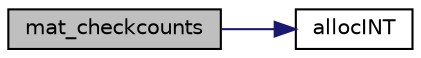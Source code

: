 digraph "mat_checkcounts"
{
  edge [fontname="Helvetica",fontsize="10",labelfontname="Helvetica",labelfontsize="10"];
  node [fontname="Helvetica",fontsize="10",shape=record];
  rankdir="LR";
  Node1276 [label="mat_checkcounts",height=0.2,width=0.4,color="black", fillcolor="grey75", style="filled", fontcolor="black"];
  Node1276 -> Node1277 [color="midnightblue",fontsize="10",style="solid",fontname="Helvetica"];
  Node1277 [label="allocINT",height=0.2,width=0.4,color="black", fillcolor="white", style="filled",URL="$d9/d18/lp__utils_8c.html#a2081b8e14a0691b7e3931fa280ad9e63"];
}
